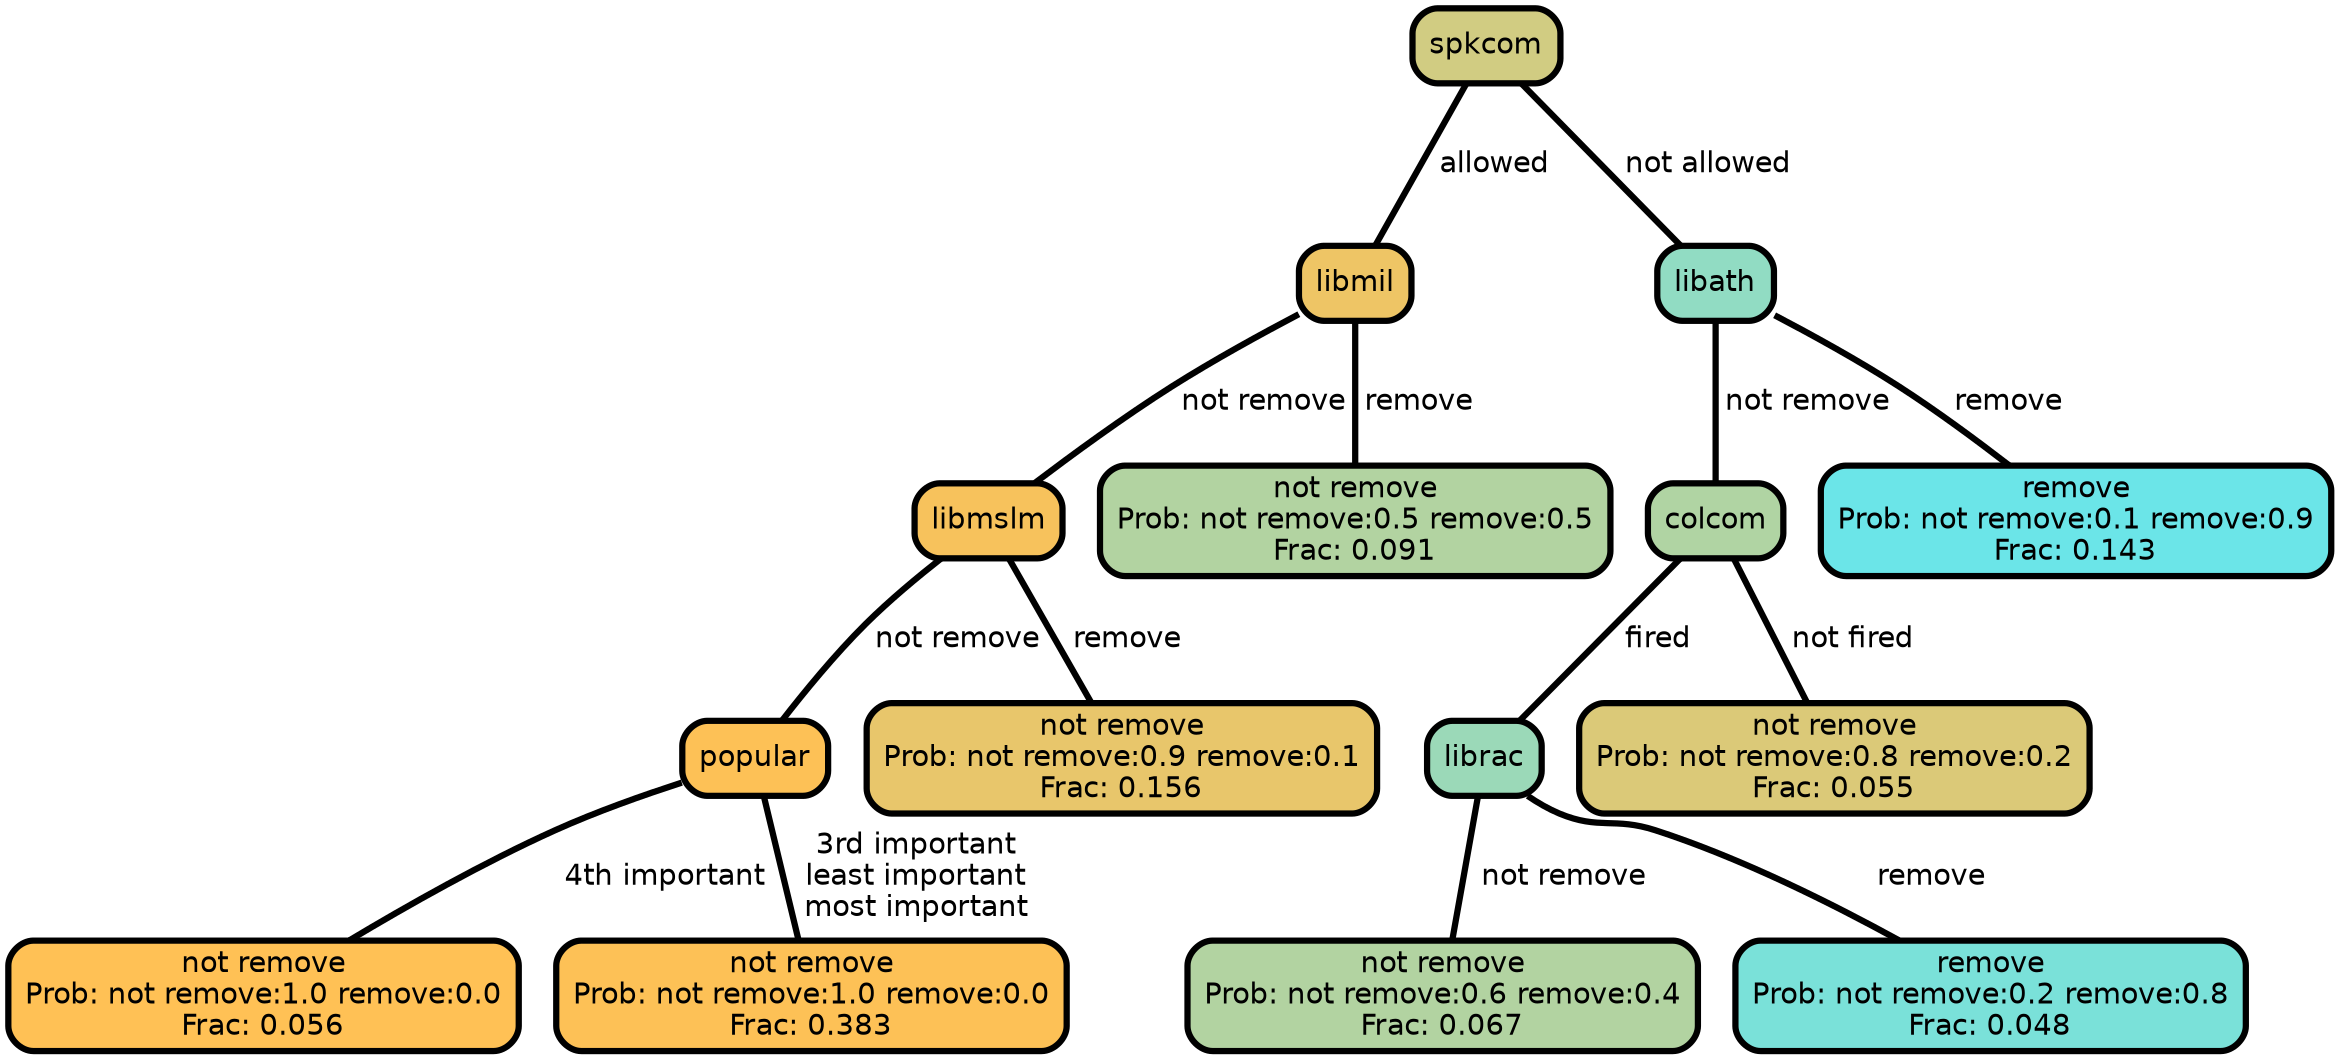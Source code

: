 graph Tree {
node [shape=box, style="filled, rounded",color="black",penwidth="3",fontcolor="black",                 fontname=helvetica] ;
graph [ranksep="0 equally", splines=straight,                 bgcolor=transparent, dpi=200] ;
edge [fontname=helvetica, color=black] ;
0 [label="not remove
Prob: not remove:1.0 remove:0.0
Frac: 0.056", fillcolor="#ffc155"] ;
1 [label="popular", fillcolor="#fdc156"] ;
2 [label="not remove
Prob: not remove:1.0 remove:0.0
Frac: 0.383", fillcolor="#fdc156"] ;
3 [label="libmslm", fillcolor="#f7c25c"] ;
4 [label="not remove
Prob: not remove:0.9 remove:0.1
Frac: 0.156", fillcolor="#e8c66b"] ;
5 [label="libmil", fillcolor="#eec565"] ;
6 [label="not remove
Prob: not remove:0.5 remove:0.5
Frac: 0.091", fillcolor="#b2d3a1"] ;
7 [label="spkcom", fillcolor="#d1cc82"] ;
8 [label="not remove
Prob: not remove:0.6 remove:0.4
Frac: 0.067", fillcolor="#b2d3a1"] ;
9 [label="librac", fillcolor="#9bd9b8"] ;
10 [label="remove
Prob: not remove:0.2 remove:0.8
Frac: 0.048", fillcolor="#7ae1d9"] ;
11 [label="colcom", fillcolor="#b0d4a3"] ;
12 [label="not remove
Prob: not remove:0.8 remove:0.2
Frac: 0.055", fillcolor="#dbc978"] ;
13 [label="libath", fillcolor="#91dcc3"] ;
14 [label="remove
Prob: not remove:0.1 remove:0.9
Frac: 0.143", fillcolor="#6be5e8"] ;
1 -- 0 [label=" 4th important",penwidth=3] ;
1 -- 2 [label=" 3rd important\n least important\n most important",penwidth=3] ;
3 -- 1 [label=" not remove",penwidth=3] ;
3 -- 4 [label=" remove",penwidth=3] ;
5 -- 3 [label=" not remove",penwidth=3] ;
5 -- 6 [label=" remove",penwidth=3] ;
7 -- 5 [label=" allowed",penwidth=3] ;
7 -- 13 [label=" not allowed",penwidth=3] ;
9 -- 8 [label=" not remove",penwidth=3] ;
9 -- 10 [label=" remove",penwidth=3] ;
11 -- 9 [label=" fired",penwidth=3] ;
11 -- 12 [label=" not fired",penwidth=3] ;
13 -- 11 [label=" not remove",penwidth=3] ;
13 -- 14 [label=" remove",penwidth=3] ;
{rank = same;}}